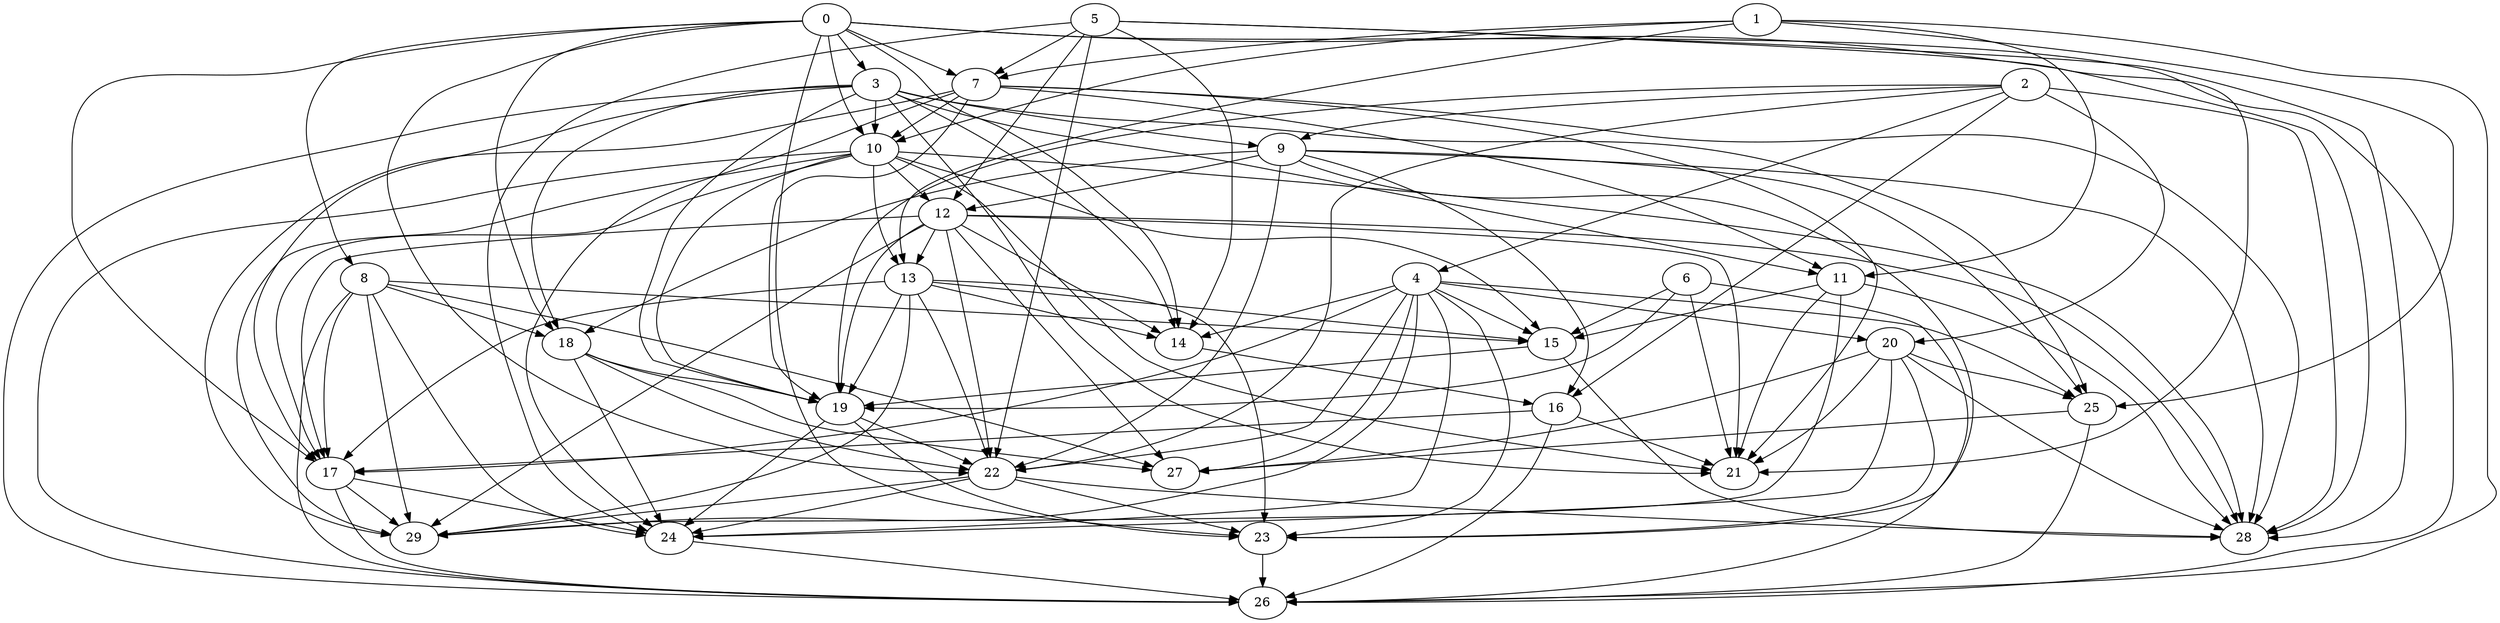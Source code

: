 digraph "Random_Nodes_30_Density_4.50_CCR_9.95_WeightType_Random_Homogeneous-2" {
0 [Weight=3];
5 [Weight=6];
1 [Weight=6];
3 [Weight=5];
2 [Weight=2];
7 [Weight=3];
9 [Weight=5];
10 [Weight=2];
12 [Weight=6];
4 [Weight=7];
8 [Weight=10];
13 [Weight=10];
11 [Weight=3];
6 [Weight=7];
14 [Weight=2];
18 [Weight=7];
15 [Weight=10];
19 [Weight=3];
20 [Weight=7];
16 [Weight=9];
22 [Weight=8];
17 [Weight=7];
25 [Weight=5];
24 [Weight=9];
23 [Weight=4];
28 [Weight=8];
21 [Weight=7];
27 [Weight=7];
29 [Weight=7];
26 [Weight=2];
6 -> 26 [Weight=11];
17 -> 29 [Weight=17];
20 -> 23 [Weight=11];
18 -> 22 [Weight=4];
13 -> 17 [Weight=4];
16 -> 17 [Weight=13];
0 -> 14 [Weight=4];
18 -> 19 [Weight=9];
13 -> 15 [Weight=7];
3 -> 9 [Weight=11];
12 -> 28 [Weight=11];
20 -> 24 [Weight=13];
9 -> 23 [Weight=22];
9 -> 22 [Weight=11];
12 -> 21 [Weight=20];
4 -> 17 [Weight=7];
5 -> 7 [Weight=7];
18 -> 24 [Weight=20];
0 -> 22 [Weight=22];
4 -> 23 [Weight=7];
9 -> 25 [Weight=4];
25 -> 26 [Weight=4];
13 -> 23 [Weight=22];
11 -> 28 [Weight=9];
5 -> 28 [Weight=9];
10 -> 26 [Weight=13];
13 -> 19 [Weight=15];
18 -> 27 [Weight=4];
3 -> 14 [Weight=11];
1 -> 25 [Weight=15];
5 -> 12 [Weight=22];
10 -> 21 [Weight=11];
7 -> 10 [Weight=13];
24 -> 26 [Weight=9];
4 -> 27 [Weight=17];
3 -> 18 [Weight=20];
1 -> 11 [Weight=4];
6 -> 19 [Weight=7];
12 -> 27 [Weight=7];
0 -> 18 [Weight=13];
5 -> 14 [Weight=9];
2 -> 16 [Weight=22];
13 -> 22 [Weight=13];
3 -> 19 [Weight=22];
9 -> 28 [Weight=7];
9 -> 18 [Weight=22];
22 -> 24 [Weight=4];
9 -> 12 [Weight=22];
17 -> 26 [Weight=4];
8 -> 26 [Weight=17];
4 -> 22 [Weight=15];
15 -> 28 [Weight=11];
10 -> 28 [Weight=22];
22 -> 23 [Weight=15];
7 -> 21 [Weight=20];
19 -> 24 [Weight=13];
12 -> 14 [Weight=13];
1 -> 13 [Weight=13];
8 -> 15 [Weight=9];
8 -> 29 [Weight=4];
11 -> 21 [Weight=22];
2 -> 19 [Weight=17];
3 -> 25 [Weight=11];
11 -> 15 [Weight=15];
1 -> 26 [Weight=15];
4 -> 20 [Weight=13];
0 -> 10 [Weight=17];
2 -> 28 [Weight=20];
3 -> 21 [Weight=13];
0 -> 26 [Weight=17];
10 -> 29 [Weight=20];
15 -> 19 [Weight=4];
0 -> 7 [Weight=22];
7 -> 28 [Weight=15];
4 -> 25 [Weight=11];
8 -> 17 [Weight=13];
9 -> 16 [Weight=11];
22 -> 28 [Weight=17];
16 -> 21 [Weight=4];
10 -> 17 [Weight=17];
25 -> 27 [Weight=15];
6 -> 21 [Weight=22];
1 -> 7 [Weight=4];
3 -> 26 [Weight=11];
7 -> 29 [Weight=11];
7 -> 24 [Weight=17];
12 -> 29 [Weight=9];
0 -> 23 [Weight=17];
10 -> 15 [Weight=22];
7 -> 11 [Weight=15];
17 -> 24 [Weight=4];
22 -> 29 [Weight=7];
12 -> 19 [Weight=17];
5 -> 24 [Weight=22];
13 -> 14 [Weight=15];
2 -> 4 [Weight=11];
8 -> 18 [Weight=15];
0 -> 17 [Weight=7];
12 -> 13 [Weight=4];
0 -> 3 [Weight=15];
20 -> 28 [Weight=11];
10 -> 13 [Weight=4];
20 -> 27 [Weight=17];
23 -> 26 [Weight=9];
0 -> 28 [Weight=20];
10 -> 12 [Weight=17];
4 -> 14 [Weight=22];
19 -> 23 [Weight=17];
4 -> 29 [Weight=15];
16 -> 26 [Weight=22];
11 -> 29 [Weight=17];
14 -> 16 [Weight=17];
5 -> 22 [Weight=7];
4 -> 24 [Weight=11];
4 -> 15 [Weight=11];
0 -> 8 [Weight=22];
1 -> 10 [Weight=17];
8 -> 27 [Weight=4];
7 -> 19 [Weight=11];
6 -> 15 [Weight=4];
3 -> 10 [Weight=9];
10 -> 19 [Weight=13];
2 -> 22 [Weight=4];
19 -> 22 [Weight=15];
3 -> 17 [Weight=13];
12 -> 17 [Weight=13];
20 -> 21 [Weight=20];
5 -> 21 [Weight=17];
2 -> 9 [Weight=13];
2 -> 20 [Weight=15];
13 -> 29 [Weight=7];
12 -> 22 [Weight=11];
8 -> 24 [Weight=11];
20 -> 25 [Weight=20];
3 -> 11 [Weight=15];
}
